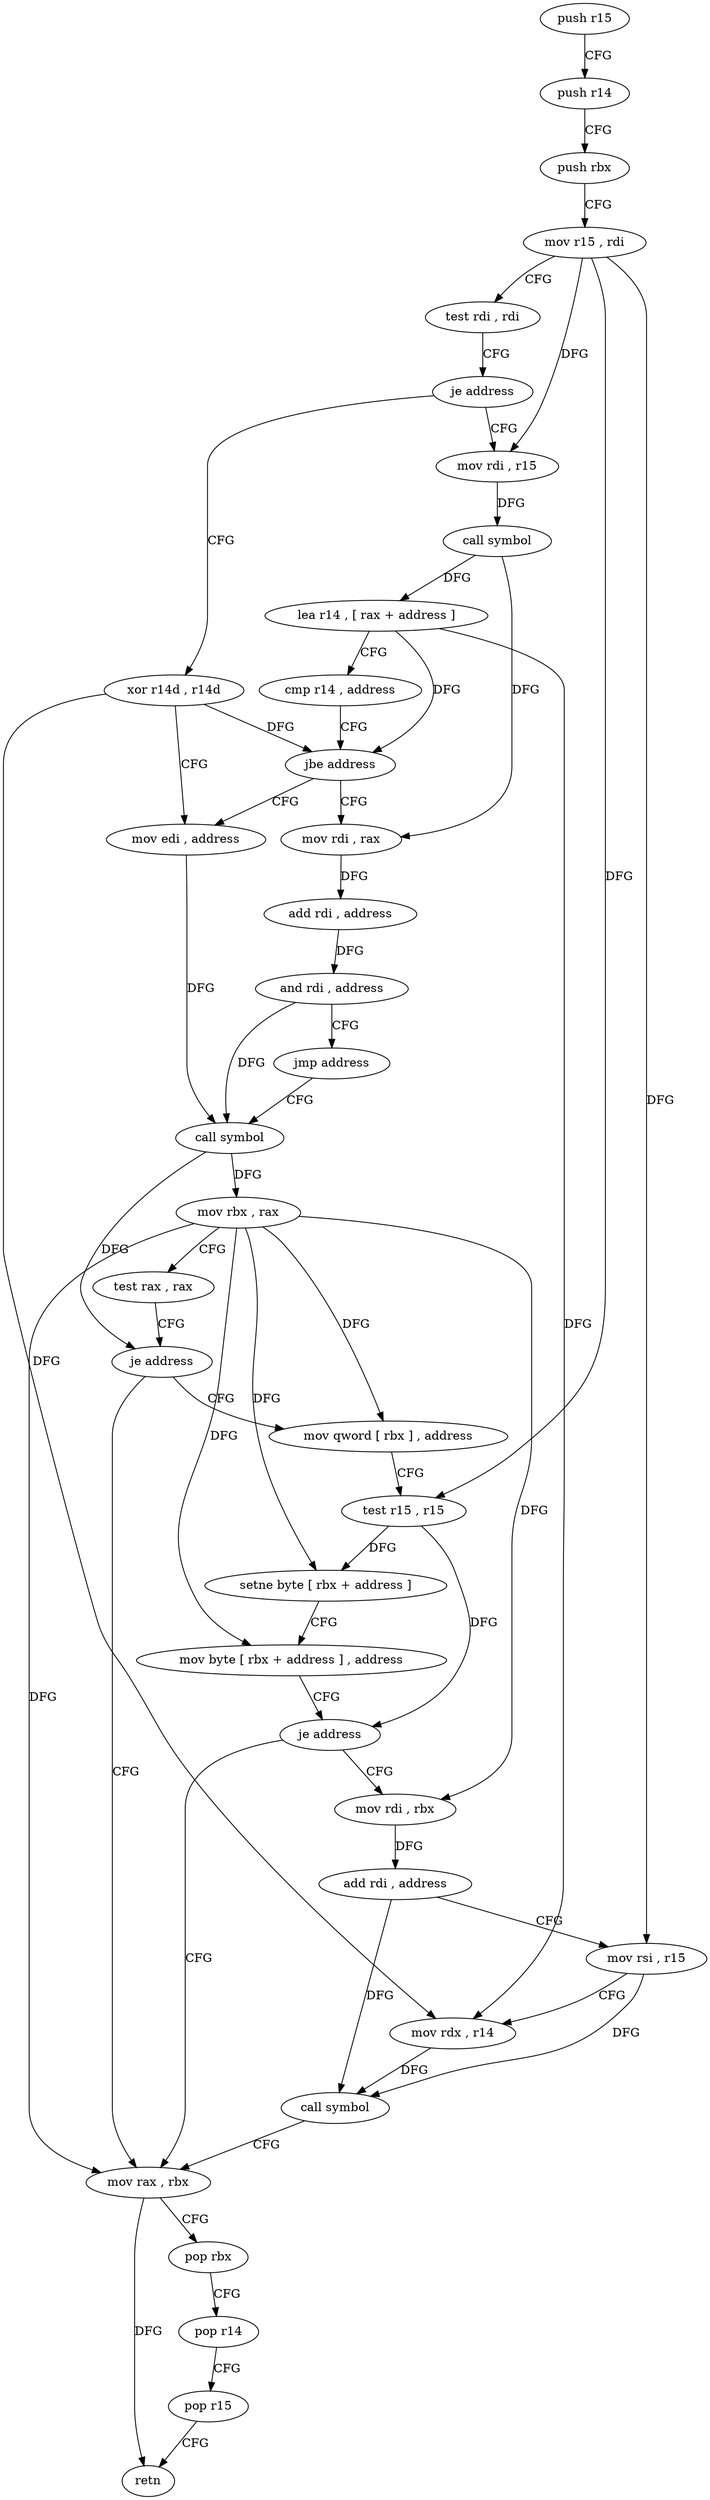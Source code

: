 digraph "func" {
"4267728" [label = "push r15" ]
"4267730" [label = "push r14" ]
"4267732" [label = "push rbx" ]
"4267733" [label = "mov r15 , rdi" ]
"4267736" [label = "test rdi , rdi" ]
"4267739" [label = "je address" ]
"4267772" [label = "xor r14d , r14d" ]
"4267741" [label = "mov rdi , r15" ]
"4267775" [label = "mov edi , address" ]
"4267744" [label = "call symbol" ]
"4267749" [label = "lea r14 , [ rax + address ]" ]
"4267753" [label = "cmp r14 , address" ]
"4267757" [label = "jbe address" ]
"4267759" [label = "mov rdi , rax" ]
"4267831" [label = "mov rax , rbx" ]
"4267834" [label = "pop rbx" ]
"4267835" [label = "pop r14" ]
"4267837" [label = "pop r15" ]
"4267839" [label = "retn" ]
"4267793" [label = "mov qword [ rbx ] , address" ]
"4267800" [label = "test r15 , r15" ]
"4267803" [label = "setne byte [ rbx + address ]" ]
"4267807" [label = "mov byte [ rbx + address ] , address" ]
"4267811" [label = "je address" ]
"4267813" [label = "mov rdi , rbx" ]
"4267780" [label = "call symbol" ]
"4267762" [label = "add rdi , address" ]
"4267766" [label = "and rdi , address" ]
"4267770" [label = "jmp address" ]
"4267816" [label = "add rdi , address" ]
"4267820" [label = "mov rsi , r15" ]
"4267823" [label = "mov rdx , r14" ]
"4267826" [label = "call symbol" ]
"4267785" [label = "mov rbx , rax" ]
"4267788" [label = "test rax , rax" ]
"4267791" [label = "je address" ]
"4267728" -> "4267730" [ label = "CFG" ]
"4267730" -> "4267732" [ label = "CFG" ]
"4267732" -> "4267733" [ label = "CFG" ]
"4267733" -> "4267736" [ label = "CFG" ]
"4267733" -> "4267741" [ label = "DFG" ]
"4267733" -> "4267800" [ label = "DFG" ]
"4267733" -> "4267820" [ label = "DFG" ]
"4267736" -> "4267739" [ label = "CFG" ]
"4267739" -> "4267772" [ label = "CFG" ]
"4267739" -> "4267741" [ label = "CFG" ]
"4267772" -> "4267775" [ label = "CFG" ]
"4267772" -> "4267757" [ label = "DFG" ]
"4267772" -> "4267823" [ label = "DFG" ]
"4267741" -> "4267744" [ label = "DFG" ]
"4267775" -> "4267780" [ label = "DFG" ]
"4267744" -> "4267749" [ label = "DFG" ]
"4267744" -> "4267759" [ label = "DFG" ]
"4267749" -> "4267753" [ label = "CFG" ]
"4267749" -> "4267757" [ label = "DFG" ]
"4267749" -> "4267823" [ label = "DFG" ]
"4267753" -> "4267757" [ label = "CFG" ]
"4267757" -> "4267775" [ label = "CFG" ]
"4267757" -> "4267759" [ label = "CFG" ]
"4267759" -> "4267762" [ label = "DFG" ]
"4267831" -> "4267834" [ label = "CFG" ]
"4267831" -> "4267839" [ label = "DFG" ]
"4267834" -> "4267835" [ label = "CFG" ]
"4267835" -> "4267837" [ label = "CFG" ]
"4267837" -> "4267839" [ label = "CFG" ]
"4267793" -> "4267800" [ label = "CFG" ]
"4267800" -> "4267803" [ label = "DFG" ]
"4267800" -> "4267811" [ label = "DFG" ]
"4267803" -> "4267807" [ label = "CFG" ]
"4267807" -> "4267811" [ label = "CFG" ]
"4267811" -> "4267831" [ label = "CFG" ]
"4267811" -> "4267813" [ label = "CFG" ]
"4267813" -> "4267816" [ label = "DFG" ]
"4267780" -> "4267785" [ label = "DFG" ]
"4267780" -> "4267791" [ label = "DFG" ]
"4267762" -> "4267766" [ label = "DFG" ]
"4267766" -> "4267770" [ label = "CFG" ]
"4267766" -> "4267780" [ label = "DFG" ]
"4267770" -> "4267780" [ label = "CFG" ]
"4267816" -> "4267820" [ label = "CFG" ]
"4267816" -> "4267826" [ label = "DFG" ]
"4267820" -> "4267823" [ label = "CFG" ]
"4267820" -> "4267826" [ label = "DFG" ]
"4267823" -> "4267826" [ label = "DFG" ]
"4267826" -> "4267831" [ label = "CFG" ]
"4267785" -> "4267788" [ label = "CFG" ]
"4267785" -> "4267831" [ label = "DFG" ]
"4267785" -> "4267793" [ label = "DFG" ]
"4267785" -> "4267803" [ label = "DFG" ]
"4267785" -> "4267807" [ label = "DFG" ]
"4267785" -> "4267813" [ label = "DFG" ]
"4267788" -> "4267791" [ label = "CFG" ]
"4267791" -> "4267831" [ label = "CFG" ]
"4267791" -> "4267793" [ label = "CFG" ]
}

